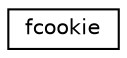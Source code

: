 digraph "Graphical Class Hierarchy"
{
  edge [fontname="Helvetica",fontsize="10",labelfontname="Helvetica",labelfontsize="10"];
  node [fontname="Helvetica",fontsize="10",shape=record];
  rankdir="LR";
  Node0 [label="fcookie",height=0.2,width=0.4,color="black", fillcolor="white", style="filled",URL="$structfcookie.html"];
}
